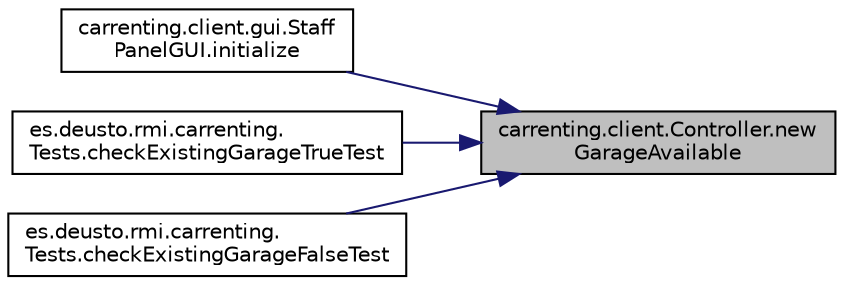 digraph "carrenting.client.Controller.newGarageAvailable"
{
 // LATEX_PDF_SIZE
  edge [fontname="Helvetica",fontsize="10",labelfontname="Helvetica",labelfontsize="10"];
  node [fontname="Helvetica",fontsize="10",shape=record];
  rankdir="RL";
  Node214 [label="carrenting.client.Controller.new\lGarageAvailable",height=0.2,width=0.4,color="black", fillcolor="grey75", style="filled", fontcolor="black",tooltip=" "];
  Node214 -> Node215 [dir="back",color="midnightblue",fontsize="10",style="solid",fontname="Helvetica"];
  Node215 [label="carrenting.client.gui.Staff\lPanelGUI.initialize",height=0.2,width=0.4,color="black", fillcolor="white", style="filled",URL="$classcarrenting_1_1client_1_1gui_1_1_staff_panel_g_u_i.html#aa2e22ff26b5539e2f2b4fdaf3e948802",tooltip=" "];
  Node214 -> Node216 [dir="back",color="midnightblue",fontsize="10",style="solid",fontname="Helvetica"];
  Node216 [label="es.deusto.rmi.carrenting.\lTests.checkExistingGarageTrueTest",height=0.2,width=0.4,color="black", fillcolor="white", style="filled",URL="$classes_1_1deusto_1_1rmi_1_1carrenting_1_1_tests.html#a49aa78644912ca6ed94367b05df213ff",tooltip=" "];
  Node214 -> Node217 [dir="back",color="midnightblue",fontsize="10",style="solid",fontname="Helvetica"];
  Node217 [label="es.deusto.rmi.carrenting.\lTests.checkExistingGarageFalseTest",height=0.2,width=0.4,color="black", fillcolor="white", style="filled",URL="$classes_1_1deusto_1_1rmi_1_1carrenting_1_1_tests.html#a7d95a04419f8fcabae9a5efeb980d82d",tooltip=" "];
}
